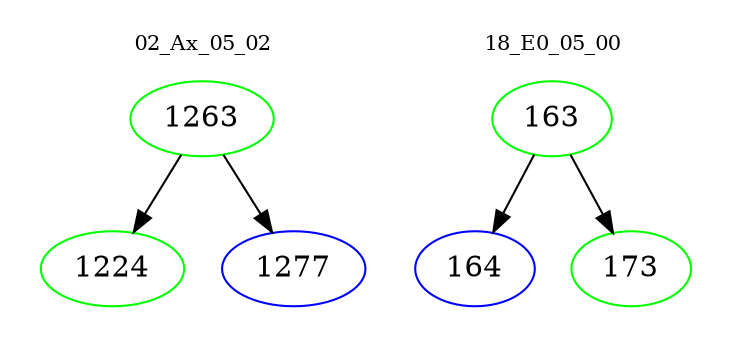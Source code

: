 digraph{
subgraph cluster_0 {
color = white
label = "02_Ax_05_02";
fontsize=10;
T0_1263 [label="1263", color="green"]
T0_1263 -> T0_1224 [color="black"]
T0_1224 [label="1224", color="green"]
T0_1263 -> T0_1277 [color="black"]
T0_1277 [label="1277", color="blue"]
}
subgraph cluster_1 {
color = white
label = "18_E0_05_00";
fontsize=10;
T1_163 [label="163", color="green"]
T1_163 -> T1_164 [color="black"]
T1_164 [label="164", color="blue"]
T1_163 -> T1_173 [color="black"]
T1_173 [label="173", color="green"]
}
}

